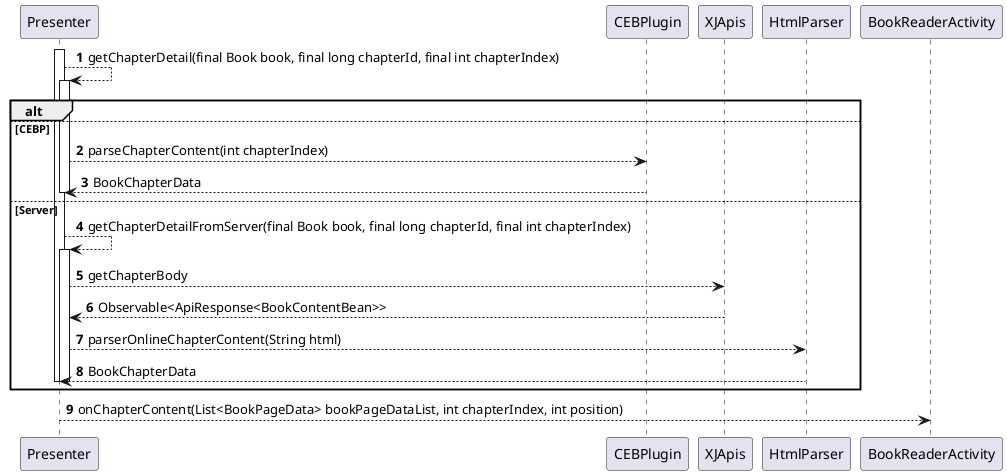 @startuml
autonumber
activate Presenter
Presenter --> Presenter : getChapterDetail(final Book book, final long chapterId, final int chapterIndex)
alt
else CEBP
activate Presenter
Presenter --> CEBPlugin : parseChapterContent(int chapterIndex)
Presenter <-- CEBPlugin : BookChapterData
deactivate Presenter

else Server
Presenter --> Presenter : getChapterDetailFromServer(final Book book, final long chapterId, final int chapterIndex)
activate Presenter
Presenter --> XJApis : getChapterBody
Presenter <-- XJApis : Observable<ApiResponse<BookContentBean>>
Presenter --> HtmlParser : parserOnlineChapterContent(String html)
Presenter <-- HtmlParser : BookChapterData
deactivate Presenter
deactivate Presenter
end


Presenter --> BookReaderActivity : onChapterContent(List<BookPageData> bookPageDataList, int chapterIndex, int position)

@enduml